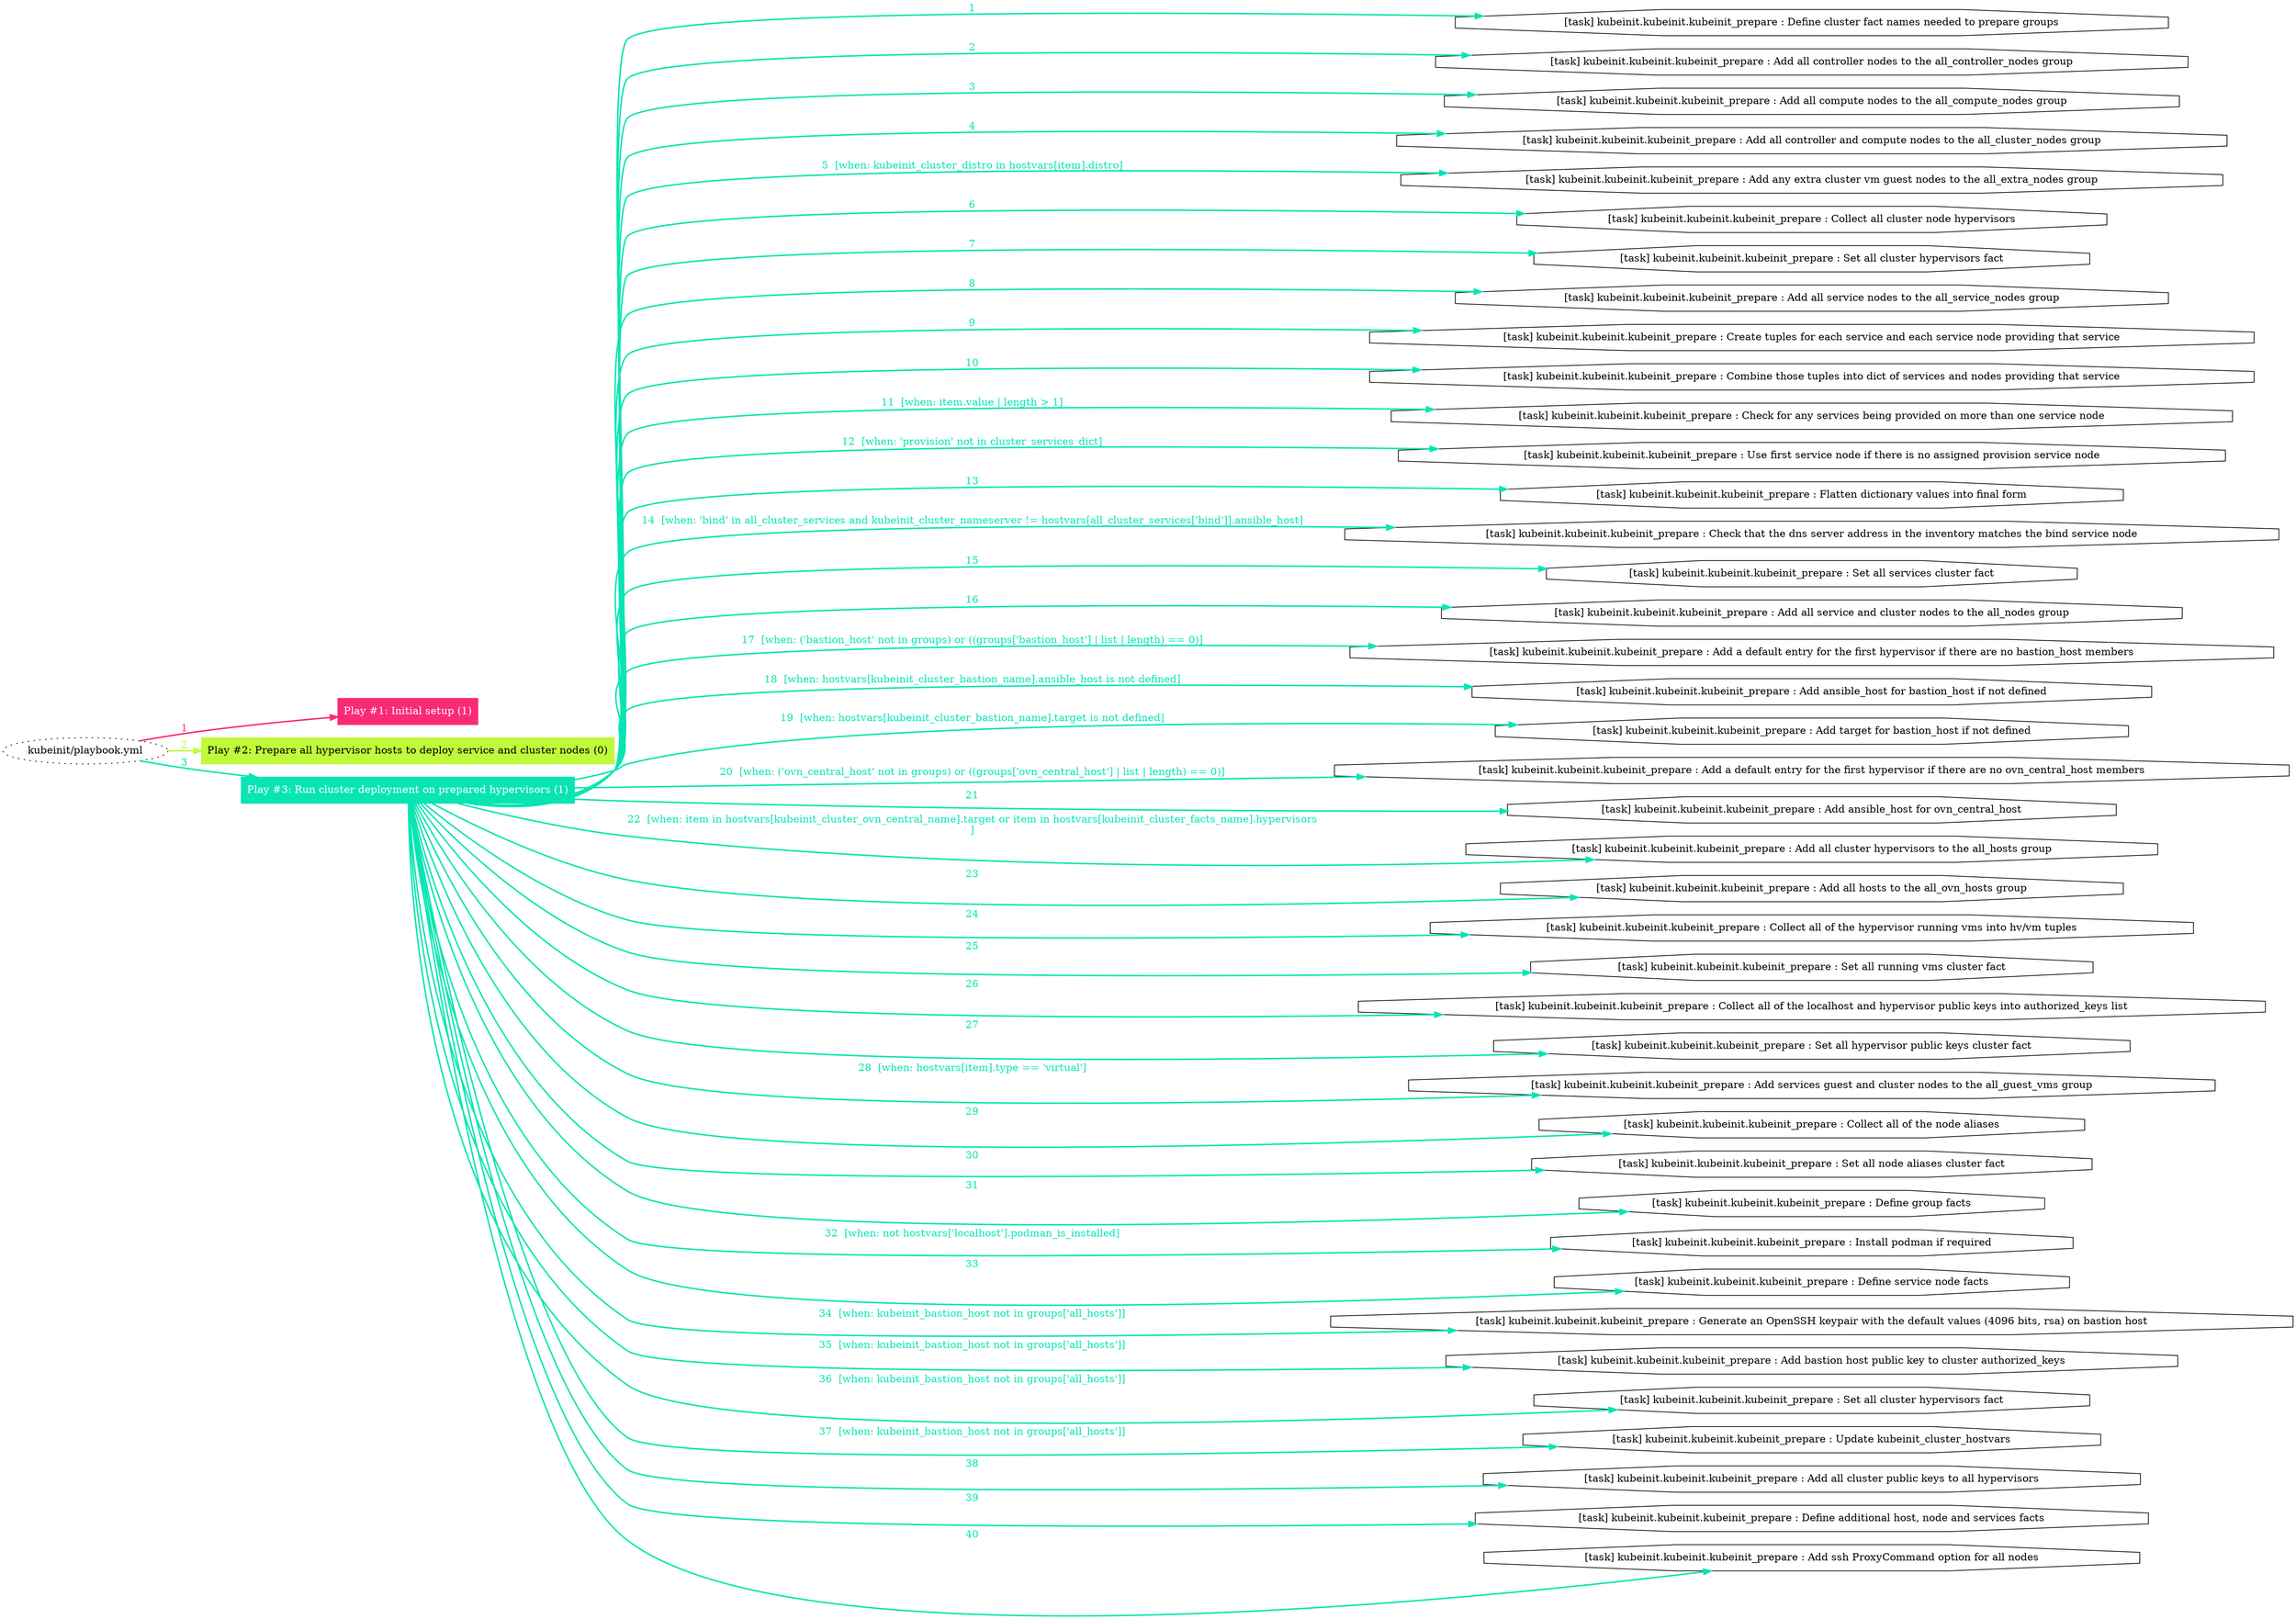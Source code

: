 digraph "kubeinit/playbook.yml "{
	graph [concentrate=true ordering=in rankdir=LR ratio=fill]
	edge [esep=5 sep=10]
	"kubeinit/playbook.yml" [id=root_node style=dotted]
	subgraph "Play #1: Initial setup (1) "{
		"Play #1: Initial setup (1)" [color="#fa2b75" fontcolor="#ffffff" id="play_4158d1d7-1817-4133-9c79-76ced41c3369" shape=box style=filled tooltip=localhost]
		"kubeinit/playbook.yml" -> "Play #1: Initial setup (1)" [label=1 color="#fa2b75" fontcolor="#fa2b75" id="edge_c459bc70-d8ed-441b-8576-f9123120796c" style=bold]
	}
	subgraph "Play #2: Prepare all hypervisor hosts to deploy service and cluster nodes (0) "{
		"Play #2: Prepare all hypervisor hosts to deploy service and cluster nodes (0)" [color="#c0fa3a" fontcolor="#000000" id="play_99f331db-68d3-40ab-ae5e-0a146ef77281" shape=box style=filled tooltip=""]
		"kubeinit/playbook.yml" -> "Play #2: Prepare all hypervisor hosts to deploy service and cluster nodes (0)" [label=2 color="#c0fa3a" fontcolor="#c0fa3a" id="edge_4d2bf4d3-50cb-4238-825c-de3a59064b55" style=bold]
	}
	subgraph "Play #3: Run cluster deployment on prepared hypervisors (1) "{
		"Play #3: Run cluster deployment on prepared hypervisors (1)" [color="#08e5b2" fontcolor="#ffffff" id="play_ca47c235-2a12-45f5-8967-dedb263eb21d" shape=box style=filled tooltip=localhost]
		"kubeinit/playbook.yml" -> "Play #3: Run cluster deployment on prepared hypervisors (1)" [label=3 color="#08e5b2" fontcolor="#08e5b2" id="edge_85718fe9-6d39-4c58-8b7a-69fbb612dd8a" style=bold]
		"task_88090b48-e590-466f-baf0-47c4561b2097" [label="[task] kubeinit.kubeinit.kubeinit_prepare : Define cluster fact names needed to prepare groups" id="task_88090b48-e590-466f-baf0-47c4561b2097" shape=octagon tooltip="[task] kubeinit.kubeinit.kubeinit_prepare : Define cluster fact names needed to prepare groups"]
		"Play #3: Run cluster deployment on prepared hypervisors (1)" -> "task_88090b48-e590-466f-baf0-47c4561b2097" [label=1 color="#08e5b2" fontcolor="#08e5b2" id="edge_8f8f799b-f105-4f47-90f0-24f1bf784de2" style=bold]
		"task_122a5a09-2ecb-4840-af18-796617cb052a" [label="[task] kubeinit.kubeinit.kubeinit_prepare : Add all controller nodes to the all_controller_nodes group" id="task_122a5a09-2ecb-4840-af18-796617cb052a" shape=octagon tooltip="[task] kubeinit.kubeinit.kubeinit_prepare : Add all controller nodes to the all_controller_nodes group"]
		"Play #3: Run cluster deployment on prepared hypervisors (1)" -> "task_122a5a09-2ecb-4840-af18-796617cb052a" [label=2 color="#08e5b2" fontcolor="#08e5b2" id="edge_4202b3d4-a492-426f-a062-9fd9e327beea" style=bold]
		"task_4a589ecf-6ee2-4f6f-9e43-4b0ecdf5d28a" [label="[task] kubeinit.kubeinit.kubeinit_prepare : Add all compute nodes to the all_compute_nodes group" id="task_4a589ecf-6ee2-4f6f-9e43-4b0ecdf5d28a" shape=octagon tooltip="[task] kubeinit.kubeinit.kubeinit_prepare : Add all compute nodes to the all_compute_nodes group"]
		"Play #3: Run cluster deployment on prepared hypervisors (1)" -> "task_4a589ecf-6ee2-4f6f-9e43-4b0ecdf5d28a" [label=3 color="#08e5b2" fontcolor="#08e5b2" id="edge_c0596648-5a8a-4084-9b59-383a9dce6e6e" style=bold]
		"task_82ea3762-ea5c-47c2-b3aa-9a348afb72f2" [label="[task] kubeinit.kubeinit.kubeinit_prepare : Add all controller and compute nodes to the all_cluster_nodes group" id="task_82ea3762-ea5c-47c2-b3aa-9a348afb72f2" shape=octagon tooltip="[task] kubeinit.kubeinit.kubeinit_prepare : Add all controller and compute nodes to the all_cluster_nodes group"]
		"Play #3: Run cluster deployment on prepared hypervisors (1)" -> "task_82ea3762-ea5c-47c2-b3aa-9a348afb72f2" [label=4 color="#08e5b2" fontcolor="#08e5b2" id="edge_b555e0bd-a88d-49df-8b2b-32e7dc75a348" style=bold]
		"task_5ff1ae2c-2e5b-4351-9d79-98e2e809c88b" [label="[task] kubeinit.kubeinit.kubeinit_prepare : Add any extra cluster vm guest nodes to the all_extra_nodes group" id="task_5ff1ae2c-2e5b-4351-9d79-98e2e809c88b" shape=octagon tooltip="[task] kubeinit.kubeinit.kubeinit_prepare : Add any extra cluster vm guest nodes to the all_extra_nodes group"]
		"Play #3: Run cluster deployment on prepared hypervisors (1)" -> "task_5ff1ae2c-2e5b-4351-9d79-98e2e809c88b" [label="5  [when: kubeinit_cluster_distro in hostvars[item].distro]" color="#08e5b2" fontcolor="#08e5b2" id="edge_a12b56c5-c618-4076-a3c0-7fe15e67f07e" style=bold]
		"task_41eec4d9-8461-417d-903a-4827605d2fd2" [label="[task] kubeinit.kubeinit.kubeinit_prepare : Collect all cluster node hypervisors" id="task_41eec4d9-8461-417d-903a-4827605d2fd2" shape=octagon tooltip="[task] kubeinit.kubeinit.kubeinit_prepare : Collect all cluster node hypervisors"]
		"Play #3: Run cluster deployment on prepared hypervisors (1)" -> "task_41eec4d9-8461-417d-903a-4827605d2fd2" [label=6 color="#08e5b2" fontcolor="#08e5b2" id="edge_ecaa9816-3c26-40cc-9f9c-433fe0bf9323" style=bold]
		"task_8a6fd02d-e9ba-4a9d-b3a6-65b95f5461aa" [label="[task] kubeinit.kubeinit.kubeinit_prepare : Set all cluster hypervisors fact" id="task_8a6fd02d-e9ba-4a9d-b3a6-65b95f5461aa" shape=octagon tooltip="[task] kubeinit.kubeinit.kubeinit_prepare : Set all cluster hypervisors fact"]
		"Play #3: Run cluster deployment on prepared hypervisors (1)" -> "task_8a6fd02d-e9ba-4a9d-b3a6-65b95f5461aa" [label=7 color="#08e5b2" fontcolor="#08e5b2" id="edge_1b740b9a-d89d-4fe3-b70a-abe41a36d890" style=bold]
		"task_bd3b73f3-45b5-4fc5-a1c7-123f0594b3b1" [label="[task] kubeinit.kubeinit.kubeinit_prepare : Add all service nodes to the all_service_nodes group" id="task_bd3b73f3-45b5-4fc5-a1c7-123f0594b3b1" shape=octagon tooltip="[task] kubeinit.kubeinit.kubeinit_prepare : Add all service nodes to the all_service_nodes group"]
		"Play #3: Run cluster deployment on prepared hypervisors (1)" -> "task_bd3b73f3-45b5-4fc5-a1c7-123f0594b3b1" [label=8 color="#08e5b2" fontcolor="#08e5b2" id="edge_f093c501-3eda-48c9-a06f-bf83da1659ae" style=bold]
		"task_8e36a01b-19ba-4db3-92f5-e1fb7f977ff1" [label="[task] kubeinit.kubeinit.kubeinit_prepare : Create tuples for each service and each service node providing that service" id="task_8e36a01b-19ba-4db3-92f5-e1fb7f977ff1" shape=octagon tooltip="[task] kubeinit.kubeinit.kubeinit_prepare : Create tuples for each service and each service node providing that service"]
		"Play #3: Run cluster deployment on prepared hypervisors (1)" -> "task_8e36a01b-19ba-4db3-92f5-e1fb7f977ff1" [label=9 color="#08e5b2" fontcolor="#08e5b2" id="edge_4a36b790-b763-47d2-8afa-44aeda187799" style=bold]
		"task_9f822611-ed96-4553-8009-d5005ddf5534" [label="[task] kubeinit.kubeinit.kubeinit_prepare : Combine those tuples into dict of services and nodes providing that service" id="task_9f822611-ed96-4553-8009-d5005ddf5534" shape=octagon tooltip="[task] kubeinit.kubeinit.kubeinit_prepare : Combine those tuples into dict of services and nodes providing that service"]
		"Play #3: Run cluster deployment on prepared hypervisors (1)" -> "task_9f822611-ed96-4553-8009-d5005ddf5534" [label=10 color="#08e5b2" fontcolor="#08e5b2" id="edge_cfa33e9d-8583-4d0f-9881-28af57fe916a" style=bold]
		"task_05db8041-2561-4391-a822-8b70c804773e" [label="[task] kubeinit.kubeinit.kubeinit_prepare : Check for any services being provided on more than one service node" id="task_05db8041-2561-4391-a822-8b70c804773e" shape=octagon tooltip="[task] kubeinit.kubeinit.kubeinit_prepare : Check for any services being provided on more than one service node"]
		"Play #3: Run cluster deployment on prepared hypervisors (1)" -> "task_05db8041-2561-4391-a822-8b70c804773e" [label="11  [when: item.value | length > 1]" color="#08e5b2" fontcolor="#08e5b2" id="edge_94fefcc0-9bf7-489b-b07e-d4d6e735290a" style=bold]
		"task_50d8bd7d-0ed8-49c7-aa4c-dd25d33baba1" [label="[task] kubeinit.kubeinit.kubeinit_prepare : Use first service node if there is no assigned provision service node" id="task_50d8bd7d-0ed8-49c7-aa4c-dd25d33baba1" shape=octagon tooltip="[task] kubeinit.kubeinit.kubeinit_prepare : Use first service node if there is no assigned provision service node"]
		"Play #3: Run cluster deployment on prepared hypervisors (1)" -> "task_50d8bd7d-0ed8-49c7-aa4c-dd25d33baba1" [label="12  [when: 'provision' not in cluster_services_dict]" color="#08e5b2" fontcolor="#08e5b2" id="edge_5fb8501d-78ff-4011-873a-6e394565826d" style=bold]
		"task_e9839f76-42e1-4f06-9c56-399f558298ec" [label="[task] kubeinit.kubeinit.kubeinit_prepare : Flatten dictionary values into final form" id="task_e9839f76-42e1-4f06-9c56-399f558298ec" shape=octagon tooltip="[task] kubeinit.kubeinit.kubeinit_prepare : Flatten dictionary values into final form"]
		"Play #3: Run cluster deployment on prepared hypervisors (1)" -> "task_e9839f76-42e1-4f06-9c56-399f558298ec" [label=13 color="#08e5b2" fontcolor="#08e5b2" id="edge_2ebc8dd0-eb75-4c26-85fd-0537cbe0fa5f" style=bold]
		"task_66357029-59fe-4500-b37a-609e257417cf" [label="[task] kubeinit.kubeinit.kubeinit_prepare : Check that the dns server address in the inventory matches the bind service node" id="task_66357029-59fe-4500-b37a-609e257417cf" shape=octagon tooltip="[task] kubeinit.kubeinit.kubeinit_prepare : Check that the dns server address in the inventory matches the bind service node"]
		"Play #3: Run cluster deployment on prepared hypervisors (1)" -> "task_66357029-59fe-4500-b37a-609e257417cf" [label="14  [when: 'bind' in all_cluster_services and kubeinit_cluster_nameserver != hostvars[all_cluster_services['bind']].ansible_host]" color="#08e5b2" fontcolor="#08e5b2" id="edge_e7940075-abaa-4e80-946e-7eac5cac7da0" style=bold]
		"task_e0274f7b-541c-45e2-9f1e-035ff424203f" [label="[task] kubeinit.kubeinit.kubeinit_prepare : Set all services cluster fact" id="task_e0274f7b-541c-45e2-9f1e-035ff424203f" shape=octagon tooltip="[task] kubeinit.kubeinit.kubeinit_prepare : Set all services cluster fact"]
		"Play #3: Run cluster deployment on prepared hypervisors (1)" -> "task_e0274f7b-541c-45e2-9f1e-035ff424203f" [label=15 color="#08e5b2" fontcolor="#08e5b2" id="edge_c4373b22-b28c-4559-b0fd-6e5c64dc175c" style=bold]
		"task_ef329dc2-db8f-4c79-b781-da332705e7d1" [label="[task] kubeinit.kubeinit.kubeinit_prepare : Add all service and cluster nodes to the all_nodes group" id="task_ef329dc2-db8f-4c79-b781-da332705e7d1" shape=octagon tooltip="[task] kubeinit.kubeinit.kubeinit_prepare : Add all service and cluster nodes to the all_nodes group"]
		"Play #3: Run cluster deployment on prepared hypervisors (1)" -> "task_ef329dc2-db8f-4c79-b781-da332705e7d1" [label=16 color="#08e5b2" fontcolor="#08e5b2" id="edge_c1d0c5af-1433-45c4-96b1-77df37c2e8ff" style=bold]
		"task_bd0bfaf2-ece1-4d2f-b6a2-4492e71e644c" [label="[task] kubeinit.kubeinit.kubeinit_prepare : Add a default entry for the first hypervisor if there are no bastion_host members" id="task_bd0bfaf2-ece1-4d2f-b6a2-4492e71e644c" shape=octagon tooltip="[task] kubeinit.kubeinit.kubeinit_prepare : Add a default entry for the first hypervisor if there are no bastion_host members"]
		"Play #3: Run cluster deployment on prepared hypervisors (1)" -> "task_bd0bfaf2-ece1-4d2f-b6a2-4492e71e644c" [label="17  [when: ('bastion_host' not in groups) or ((groups['bastion_host'] | list | length) == 0)]" color="#08e5b2" fontcolor="#08e5b2" id="edge_7064076e-0652-4189-b7cf-55147aba381f" style=bold]
		"task_54aa0711-c2eb-4be5-ad54-269822557ed5" [label="[task] kubeinit.kubeinit.kubeinit_prepare : Add ansible_host for bastion_host if not defined" id="task_54aa0711-c2eb-4be5-ad54-269822557ed5" shape=octagon tooltip="[task] kubeinit.kubeinit.kubeinit_prepare : Add ansible_host for bastion_host if not defined"]
		"Play #3: Run cluster deployment on prepared hypervisors (1)" -> "task_54aa0711-c2eb-4be5-ad54-269822557ed5" [label="18  [when: hostvars[kubeinit_cluster_bastion_name].ansible_host is not defined]" color="#08e5b2" fontcolor="#08e5b2" id="edge_78b9b4ad-dd0c-4e83-8c0b-485b1634f118" style=bold]
		"task_eac1b82d-e29c-49c8-992e-d5263420c874" [label="[task] kubeinit.kubeinit.kubeinit_prepare : Add target for bastion_host if not defined" id="task_eac1b82d-e29c-49c8-992e-d5263420c874" shape=octagon tooltip="[task] kubeinit.kubeinit.kubeinit_prepare : Add target for bastion_host if not defined"]
		"Play #3: Run cluster deployment on prepared hypervisors (1)" -> "task_eac1b82d-e29c-49c8-992e-d5263420c874" [label="19  [when: hostvars[kubeinit_cluster_bastion_name].target is not defined]" color="#08e5b2" fontcolor="#08e5b2" id="edge_ef56af54-14ec-42b3-a60c-acffbe12d0c8" style=bold]
		"task_0c81e02b-d220-4b2a-a1d0-8fa0946371b5" [label="[task] kubeinit.kubeinit.kubeinit_prepare : Add a default entry for the first hypervisor if there are no ovn_central_host members" id="task_0c81e02b-d220-4b2a-a1d0-8fa0946371b5" shape=octagon tooltip="[task] kubeinit.kubeinit.kubeinit_prepare : Add a default entry for the first hypervisor if there are no ovn_central_host members"]
		"Play #3: Run cluster deployment on prepared hypervisors (1)" -> "task_0c81e02b-d220-4b2a-a1d0-8fa0946371b5" [label="20  [when: ('ovn_central_host' not in groups) or ((groups['ovn_central_host'] | list | length) == 0)]" color="#08e5b2" fontcolor="#08e5b2" id="edge_5ff5e138-0229-453f-988e-89bbf77fe25d" style=bold]
		"task_b1eb3848-5868-4522-93d8-e49671467edd" [label="[task] kubeinit.kubeinit.kubeinit_prepare : Add ansible_host for ovn_central_host" id="task_b1eb3848-5868-4522-93d8-e49671467edd" shape=octagon tooltip="[task] kubeinit.kubeinit.kubeinit_prepare : Add ansible_host for ovn_central_host"]
		"Play #3: Run cluster deployment on prepared hypervisors (1)" -> "task_b1eb3848-5868-4522-93d8-e49671467edd" [label=21 color="#08e5b2" fontcolor="#08e5b2" id="edge_55587ae4-bb06-43a7-95b9-0c04b44e87c3" style=bold]
		"task_64587ba0-3735-4617-89be-e87cba0053db" [label="[task] kubeinit.kubeinit.kubeinit_prepare : Add all cluster hypervisors to the all_hosts group" id="task_64587ba0-3735-4617-89be-e87cba0053db" shape=octagon tooltip="[task] kubeinit.kubeinit.kubeinit_prepare : Add all cluster hypervisors to the all_hosts group"]
		"Play #3: Run cluster deployment on prepared hypervisors (1)" -> "task_64587ba0-3735-4617-89be-e87cba0053db" [label="22  [when: item in hostvars[kubeinit_cluster_ovn_central_name].target or item in hostvars[kubeinit_cluster_facts_name].hypervisors
]" color="#08e5b2" fontcolor="#08e5b2" id="edge_bb8f813f-7506-4e19-b520-bc231c35d6ac" style=bold]
		"task_6ef668ee-2548-4175-9777-eeef55bde653" [label="[task] kubeinit.kubeinit.kubeinit_prepare : Add all hosts to the all_ovn_hosts group" id="task_6ef668ee-2548-4175-9777-eeef55bde653" shape=octagon tooltip="[task] kubeinit.kubeinit.kubeinit_prepare : Add all hosts to the all_ovn_hosts group"]
		"Play #3: Run cluster deployment on prepared hypervisors (1)" -> "task_6ef668ee-2548-4175-9777-eeef55bde653" [label=23 color="#08e5b2" fontcolor="#08e5b2" id="edge_0cbc5ec9-4885-4c7a-9798-c7a561236ae1" style=bold]
		"task_b0d61f74-5f17-4081-8d10-4d5be2cff20a" [label="[task] kubeinit.kubeinit.kubeinit_prepare : Collect all of the hypervisor running vms into hv/vm tuples" id="task_b0d61f74-5f17-4081-8d10-4d5be2cff20a" shape=octagon tooltip="[task] kubeinit.kubeinit.kubeinit_prepare : Collect all of the hypervisor running vms into hv/vm tuples"]
		"Play #3: Run cluster deployment on prepared hypervisors (1)" -> "task_b0d61f74-5f17-4081-8d10-4d5be2cff20a" [label=24 color="#08e5b2" fontcolor="#08e5b2" id="edge_6922695e-07a9-486b-b3e3-135e8d0d3067" style=bold]
		"task_0b294d15-9799-4b80-958b-1bd2818d640e" [label="[task] kubeinit.kubeinit.kubeinit_prepare : Set all running vms cluster fact" id="task_0b294d15-9799-4b80-958b-1bd2818d640e" shape=octagon tooltip="[task] kubeinit.kubeinit.kubeinit_prepare : Set all running vms cluster fact"]
		"Play #3: Run cluster deployment on prepared hypervisors (1)" -> "task_0b294d15-9799-4b80-958b-1bd2818d640e" [label=25 color="#08e5b2" fontcolor="#08e5b2" id="edge_00313320-4f33-4bce-86cc-e93d58d250f3" style=bold]
		"task_9919639c-7fae-4645-a7a9-86fdc6d23932" [label="[task] kubeinit.kubeinit.kubeinit_prepare : Collect all of the localhost and hypervisor public keys into authorized_keys list" id="task_9919639c-7fae-4645-a7a9-86fdc6d23932" shape=octagon tooltip="[task] kubeinit.kubeinit.kubeinit_prepare : Collect all of the localhost and hypervisor public keys into authorized_keys list"]
		"Play #3: Run cluster deployment on prepared hypervisors (1)" -> "task_9919639c-7fae-4645-a7a9-86fdc6d23932" [label=26 color="#08e5b2" fontcolor="#08e5b2" id="edge_4916e500-eca2-427e-a864-f25a872e3e19" style=bold]
		"task_a4371263-8e28-49a6-9579-4fe54fa3ef4a" [label="[task] kubeinit.kubeinit.kubeinit_prepare : Set all hypervisor public keys cluster fact" id="task_a4371263-8e28-49a6-9579-4fe54fa3ef4a" shape=octagon tooltip="[task] kubeinit.kubeinit.kubeinit_prepare : Set all hypervisor public keys cluster fact"]
		"Play #3: Run cluster deployment on prepared hypervisors (1)" -> "task_a4371263-8e28-49a6-9579-4fe54fa3ef4a" [label=27 color="#08e5b2" fontcolor="#08e5b2" id="edge_94b26a20-8c64-459f-983a-da4193244481" style=bold]
		"task_e7400d3c-8391-4ee3-9d4e-98303cb2c6b7" [label="[task] kubeinit.kubeinit.kubeinit_prepare : Add services guest and cluster nodes to the all_guest_vms group" id="task_e7400d3c-8391-4ee3-9d4e-98303cb2c6b7" shape=octagon tooltip="[task] kubeinit.kubeinit.kubeinit_prepare : Add services guest and cluster nodes to the all_guest_vms group"]
		"Play #3: Run cluster deployment on prepared hypervisors (1)" -> "task_e7400d3c-8391-4ee3-9d4e-98303cb2c6b7" [label="28  [when: hostvars[item].type == 'virtual']" color="#08e5b2" fontcolor="#08e5b2" id="edge_cd3a79c5-51bf-470c-8974-c2d0f46fdc7a" style=bold]
		"task_8810c9c6-3464-4fee-aa67-aebbe7ce2515" [label="[task] kubeinit.kubeinit.kubeinit_prepare : Collect all of the node aliases" id="task_8810c9c6-3464-4fee-aa67-aebbe7ce2515" shape=octagon tooltip="[task] kubeinit.kubeinit.kubeinit_prepare : Collect all of the node aliases"]
		"Play #3: Run cluster deployment on prepared hypervisors (1)" -> "task_8810c9c6-3464-4fee-aa67-aebbe7ce2515" [label=29 color="#08e5b2" fontcolor="#08e5b2" id="edge_cdaceac4-3d44-4137-a7c9-40a32ab48ad1" style=bold]
		"task_af8a09b8-d2cf-4e15-9a79-80c4ea07077e" [label="[task] kubeinit.kubeinit.kubeinit_prepare : Set all node aliases cluster fact" id="task_af8a09b8-d2cf-4e15-9a79-80c4ea07077e" shape=octagon tooltip="[task] kubeinit.kubeinit.kubeinit_prepare : Set all node aliases cluster fact"]
		"Play #3: Run cluster deployment on prepared hypervisors (1)" -> "task_af8a09b8-d2cf-4e15-9a79-80c4ea07077e" [label=30 color="#08e5b2" fontcolor="#08e5b2" id="edge_826ad6a5-0048-4cc1-a80f-9578e74fdc9f" style=bold]
		"task_6d173925-95d5-400f-8afd-ac96989ccd30" [label="[task] kubeinit.kubeinit.kubeinit_prepare : Define group facts" id="task_6d173925-95d5-400f-8afd-ac96989ccd30" shape=octagon tooltip="[task] kubeinit.kubeinit.kubeinit_prepare : Define group facts"]
		"Play #3: Run cluster deployment on prepared hypervisors (1)" -> "task_6d173925-95d5-400f-8afd-ac96989ccd30" [label=31 color="#08e5b2" fontcolor="#08e5b2" id="edge_f5b38701-cf78-43d1-b413-4ca8cf5c4217" style=bold]
		"task_7189c8c9-bf50-482c-a7aa-6cdbf2808136" [label="[task] kubeinit.kubeinit.kubeinit_prepare : Install podman if required" id="task_7189c8c9-bf50-482c-a7aa-6cdbf2808136" shape=octagon tooltip="[task] kubeinit.kubeinit.kubeinit_prepare : Install podman if required"]
		"Play #3: Run cluster deployment on prepared hypervisors (1)" -> "task_7189c8c9-bf50-482c-a7aa-6cdbf2808136" [label="32  [when: not hostvars['localhost'].podman_is_installed]" color="#08e5b2" fontcolor="#08e5b2" id="edge_1e0741af-71e8-4dd4-96bd-6e6999387323" style=bold]
		"task_af628f0f-f59d-4c36-927d-0bd81b6d5763" [label="[task] kubeinit.kubeinit.kubeinit_prepare : Define service node facts" id="task_af628f0f-f59d-4c36-927d-0bd81b6d5763" shape=octagon tooltip="[task] kubeinit.kubeinit.kubeinit_prepare : Define service node facts"]
		"Play #3: Run cluster deployment on prepared hypervisors (1)" -> "task_af628f0f-f59d-4c36-927d-0bd81b6d5763" [label=33 color="#08e5b2" fontcolor="#08e5b2" id="edge_d0fdd069-e995-4c2e-a7a0-fcfd2be65747" style=bold]
		"task_5338e988-89dd-4367-8b83-77147069249f" [label="[task] kubeinit.kubeinit.kubeinit_prepare : Generate an OpenSSH keypair with the default values (4096 bits, rsa) on bastion host" id="task_5338e988-89dd-4367-8b83-77147069249f" shape=octagon tooltip="[task] kubeinit.kubeinit.kubeinit_prepare : Generate an OpenSSH keypair with the default values (4096 bits, rsa) on bastion host"]
		"Play #3: Run cluster deployment on prepared hypervisors (1)" -> "task_5338e988-89dd-4367-8b83-77147069249f" [label="34  [when: kubeinit_bastion_host not in groups['all_hosts']]" color="#08e5b2" fontcolor="#08e5b2" id="edge_85a4772a-e1bf-412b-a97d-276749c9a95b" style=bold]
		"task_d7d4e6bc-5537-40ac-b1e9-8a6ef2bcefd6" [label="[task] kubeinit.kubeinit.kubeinit_prepare : Add bastion host public key to cluster authorized_keys" id="task_d7d4e6bc-5537-40ac-b1e9-8a6ef2bcefd6" shape=octagon tooltip="[task] kubeinit.kubeinit.kubeinit_prepare : Add bastion host public key to cluster authorized_keys"]
		"Play #3: Run cluster deployment on prepared hypervisors (1)" -> "task_d7d4e6bc-5537-40ac-b1e9-8a6ef2bcefd6" [label="35  [when: kubeinit_bastion_host not in groups['all_hosts']]" color="#08e5b2" fontcolor="#08e5b2" id="edge_3be540cd-67b7-41db-ae2d-46a6d20e81a5" style=bold]
		"task_b1b89d5a-5f78-4240-979d-3c7070ed0642" [label="[task] kubeinit.kubeinit.kubeinit_prepare : Set all cluster hypervisors fact" id="task_b1b89d5a-5f78-4240-979d-3c7070ed0642" shape=octagon tooltip="[task] kubeinit.kubeinit.kubeinit_prepare : Set all cluster hypervisors fact"]
		"Play #3: Run cluster deployment on prepared hypervisors (1)" -> "task_b1b89d5a-5f78-4240-979d-3c7070ed0642" [label="36  [when: kubeinit_bastion_host not in groups['all_hosts']]" color="#08e5b2" fontcolor="#08e5b2" id="edge_7c562e1d-f666-410f-9c23-d329fe0e9c1c" style=bold]
		"task_14f89d92-4d67-4b58-8eef-bf9c603cb43a" [label="[task] kubeinit.kubeinit.kubeinit_prepare : Update kubeinit_cluster_hostvars" id="task_14f89d92-4d67-4b58-8eef-bf9c603cb43a" shape=octagon tooltip="[task] kubeinit.kubeinit.kubeinit_prepare : Update kubeinit_cluster_hostvars"]
		"Play #3: Run cluster deployment on prepared hypervisors (1)" -> "task_14f89d92-4d67-4b58-8eef-bf9c603cb43a" [label="37  [when: kubeinit_bastion_host not in groups['all_hosts']]" color="#08e5b2" fontcolor="#08e5b2" id="edge_a78485f2-b1e0-40ea-b34b-149fb0c0c375" style=bold]
		"task_b19246c5-9205-4509-9a3f-0d1a8a3cf061" [label="[task] kubeinit.kubeinit.kubeinit_prepare : Add all cluster public keys to all hypervisors" id="task_b19246c5-9205-4509-9a3f-0d1a8a3cf061" shape=octagon tooltip="[task] kubeinit.kubeinit.kubeinit_prepare : Add all cluster public keys to all hypervisors"]
		"Play #3: Run cluster deployment on prepared hypervisors (1)" -> "task_b19246c5-9205-4509-9a3f-0d1a8a3cf061" [label=38 color="#08e5b2" fontcolor="#08e5b2" id="edge_82b03816-00aa-48d9-aa9b-50ae1ecd48e0" style=bold]
		"task_be50b902-eb49-45b9-9010-6d62846e0200" [label="[task] kubeinit.kubeinit.kubeinit_prepare : Define additional host, node and services facts" id="task_be50b902-eb49-45b9-9010-6d62846e0200" shape=octagon tooltip="[task] kubeinit.kubeinit.kubeinit_prepare : Define additional host, node and services facts"]
		"Play #3: Run cluster deployment on prepared hypervisors (1)" -> "task_be50b902-eb49-45b9-9010-6d62846e0200" [label=39 color="#08e5b2" fontcolor="#08e5b2" id="edge_2488dd43-6ac5-4e3f-9fce-456b6a55ac2e" style=bold]
		"task_78a9bbc5-ff5a-41d9-a0e8-ac8a9b6ed230" [label="[task] kubeinit.kubeinit.kubeinit_prepare : Add ssh ProxyCommand option for all nodes" id="task_78a9bbc5-ff5a-41d9-a0e8-ac8a9b6ed230" shape=octagon tooltip="[task] kubeinit.kubeinit.kubeinit_prepare : Add ssh ProxyCommand option for all nodes"]
		"Play #3: Run cluster deployment on prepared hypervisors (1)" -> "task_78a9bbc5-ff5a-41d9-a0e8-ac8a9b6ed230" [label=40 color="#08e5b2" fontcolor="#08e5b2" id="edge_9453f716-a36b-4683-bf1a-e41237f7f1a7" style=bold]
	}
}
